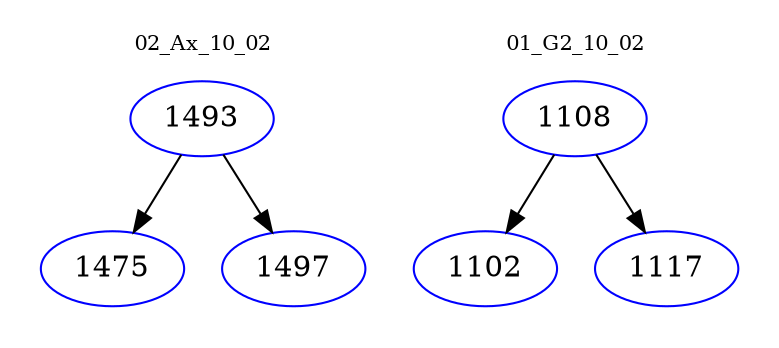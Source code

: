 digraph{
subgraph cluster_0 {
color = white
label = "02_Ax_10_02";
fontsize=10;
T0_1493 [label="1493", color="blue"]
T0_1493 -> T0_1475 [color="black"]
T0_1475 [label="1475", color="blue"]
T0_1493 -> T0_1497 [color="black"]
T0_1497 [label="1497", color="blue"]
}
subgraph cluster_1 {
color = white
label = "01_G2_10_02";
fontsize=10;
T1_1108 [label="1108", color="blue"]
T1_1108 -> T1_1102 [color="black"]
T1_1102 [label="1102", color="blue"]
T1_1108 -> T1_1117 [color="black"]
T1_1117 [label="1117", color="blue"]
}
}
